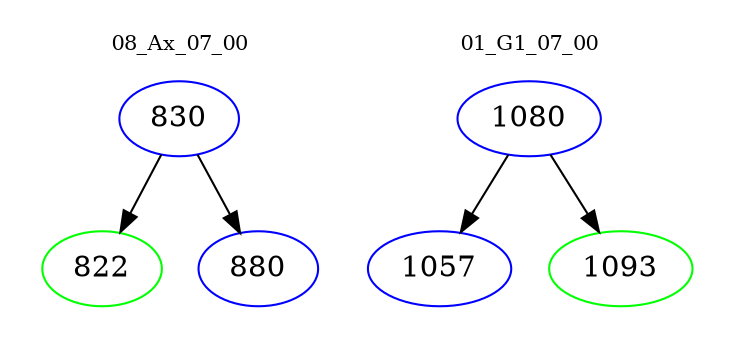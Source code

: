 digraph{
subgraph cluster_0 {
color = white
label = "08_Ax_07_00";
fontsize=10;
T0_830 [label="830", color="blue"]
T0_830 -> T0_822 [color="black"]
T0_822 [label="822", color="green"]
T0_830 -> T0_880 [color="black"]
T0_880 [label="880", color="blue"]
}
subgraph cluster_1 {
color = white
label = "01_G1_07_00";
fontsize=10;
T1_1080 [label="1080", color="blue"]
T1_1080 -> T1_1057 [color="black"]
T1_1057 [label="1057", color="blue"]
T1_1080 -> T1_1093 [color="black"]
T1_1093 [label="1093", color="green"]
}
}
